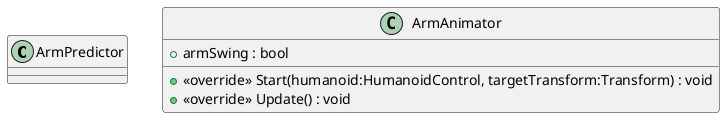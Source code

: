 @startuml
class ArmPredictor {
}
class ArmAnimator {
    + armSwing : bool
    + <<override>> Start(humanoid:HumanoidControl, targetTransform:Transform) : void
    + <<override>> Update() : void
}
@enduml
